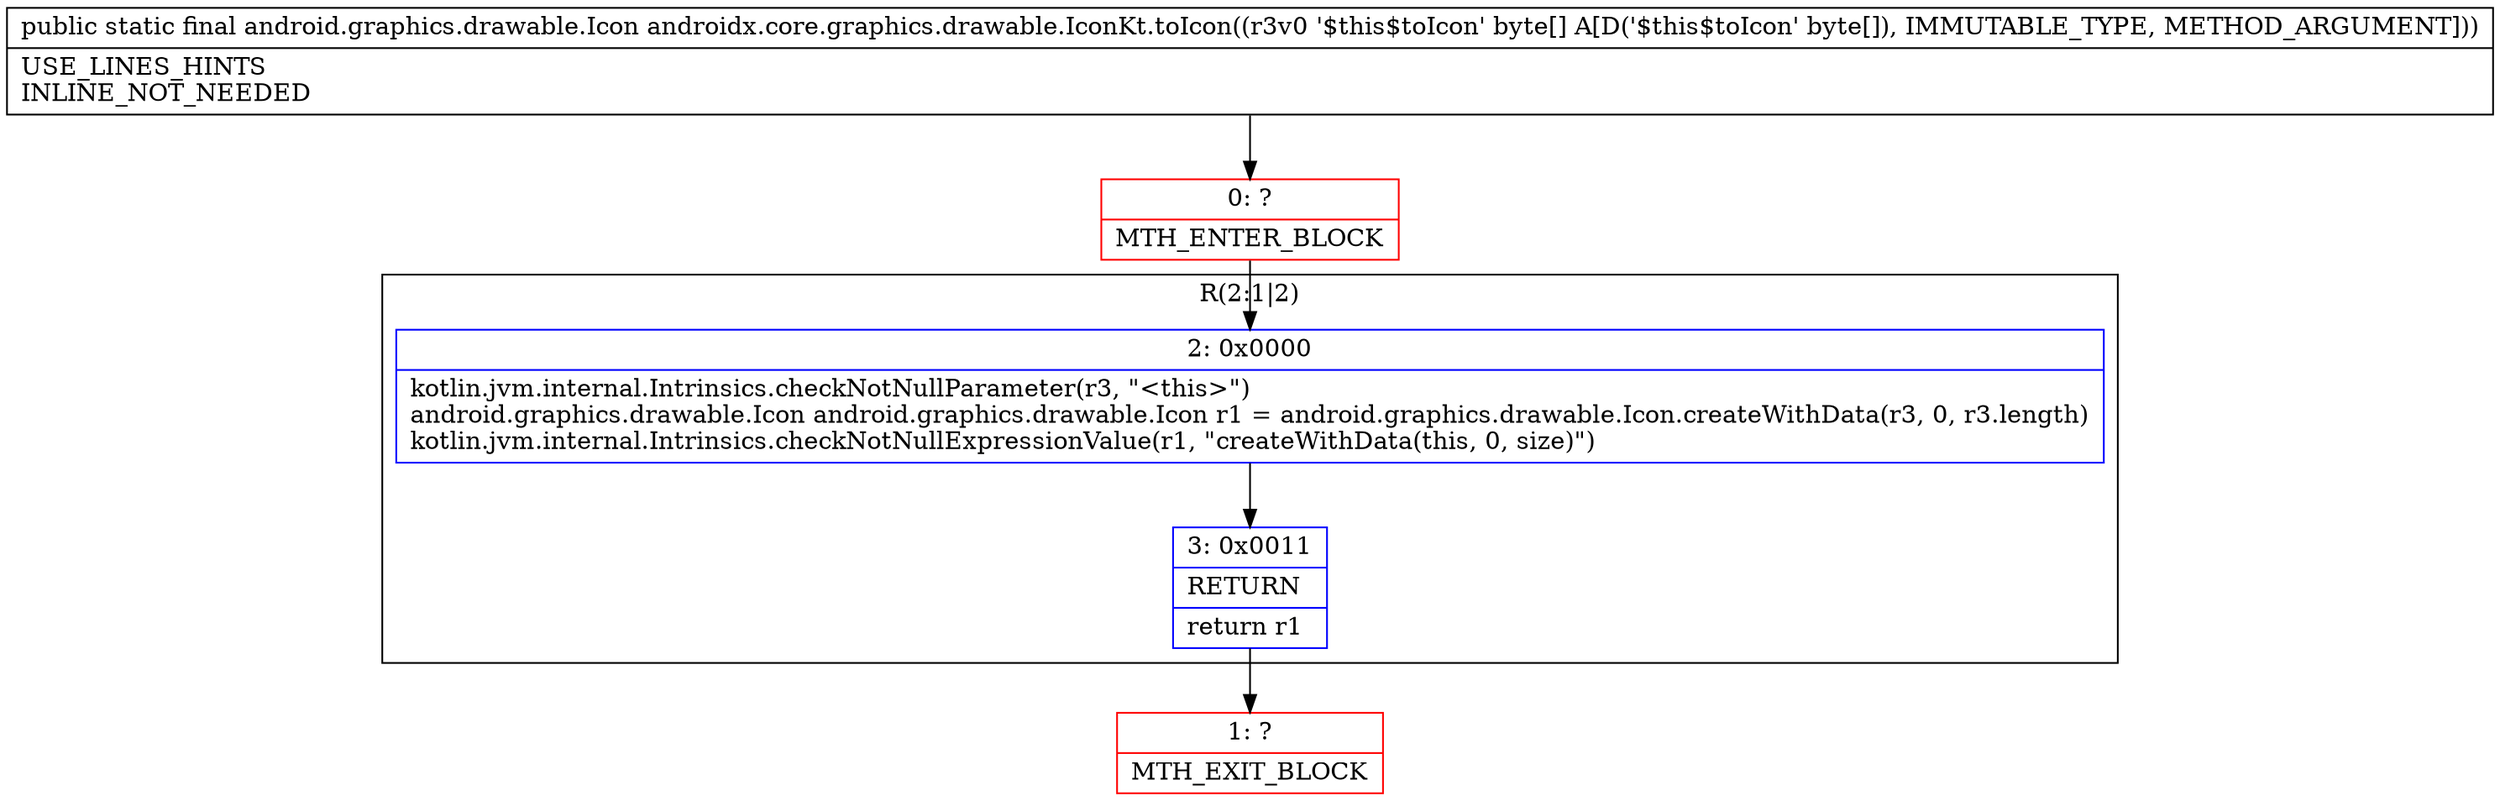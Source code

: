 digraph "CFG forandroidx.core.graphics.drawable.IconKt.toIcon([B)Landroid\/graphics\/drawable\/Icon;" {
subgraph cluster_Region_1435905907 {
label = "R(2:1|2)";
node [shape=record,color=blue];
Node_2 [shape=record,label="{2\:\ 0x0000|kotlin.jvm.internal.Intrinsics.checkNotNullParameter(r3, \"\<this\>\")\landroid.graphics.drawable.Icon android.graphics.drawable.Icon r1 = android.graphics.drawable.Icon.createWithData(r3, 0, r3.length)\lkotlin.jvm.internal.Intrinsics.checkNotNullExpressionValue(r1, \"createWithData(this, 0, size)\")\l}"];
Node_3 [shape=record,label="{3\:\ 0x0011|RETURN\l|return r1\l}"];
}
Node_0 [shape=record,color=red,label="{0\:\ ?|MTH_ENTER_BLOCK\l}"];
Node_1 [shape=record,color=red,label="{1\:\ ?|MTH_EXIT_BLOCK\l}"];
MethodNode[shape=record,label="{public static final android.graphics.drawable.Icon androidx.core.graphics.drawable.IconKt.toIcon((r3v0 '$this$toIcon' byte[] A[D('$this$toIcon' byte[]), IMMUTABLE_TYPE, METHOD_ARGUMENT]))  | USE_LINES_HINTS\lINLINE_NOT_NEEDED\l}"];
MethodNode -> Node_0;Node_2 -> Node_3;
Node_3 -> Node_1;
Node_0 -> Node_2;
}

